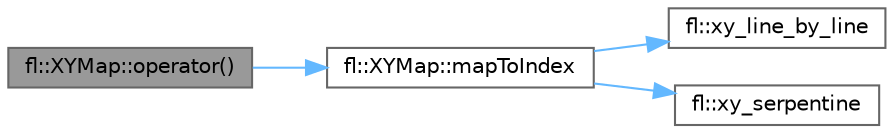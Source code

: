digraph "fl::XYMap::operator()"
{
 // LATEX_PDF_SIZE
  bgcolor="transparent";
  edge [fontname=Helvetica,fontsize=10,labelfontname=Helvetica,labelfontsize=10];
  node [fontname=Helvetica,fontsize=10,shape=box,height=0.2,width=0.4];
  rankdir="LR";
  Node1 [id="Node000001",label="fl::XYMap::operator()",height=0.2,width=0.4,color="gray40", fillcolor="grey60", style="filled", fontcolor="black",tooltip=" "];
  Node1 -> Node2 [id="edge1_Node000001_Node000002",color="steelblue1",style="solid",tooltip=" "];
  Node2 [id="Node000002",label="fl::XYMap::mapToIndex",height=0.2,width=0.4,color="grey40", fillcolor="white", style="filled",URL="$d0/dce/classfl_1_1_x_y_map.html#aaeab9d4f2c66f6e681415479493578c2",tooltip=" "];
  Node2 -> Node3 [id="edge2_Node000002_Node000003",color="steelblue1",style="solid",tooltip=" "];
  Node3 [id="Node000003",label="fl::xy_line_by_line",height=0.2,width=0.4,color="grey40", fillcolor="white", style="filled",URL="$d4/d36/namespacefl.html#aabd143143924c6bddbe62e4b21688e76",tooltip=" "];
  Node2 -> Node4 [id="edge3_Node000002_Node000004",color="steelblue1",style="solid",tooltip=" "];
  Node4 [id="Node000004",label="fl::xy_serpentine",height=0.2,width=0.4,color="grey40", fillcolor="white", style="filled",URL="$d4/d36/namespacefl.html#a44d29156c0decceaf2ff1970ddbdde7c",tooltip=" "];
}
